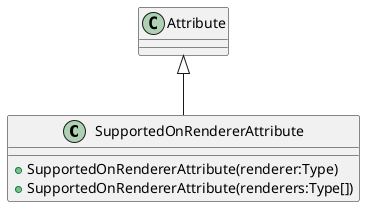 @startuml
class SupportedOnRendererAttribute {
    + SupportedOnRendererAttribute(renderer:Type)
    + SupportedOnRendererAttribute(renderers:Type[])
}
Attribute <|-- SupportedOnRendererAttribute
@enduml
